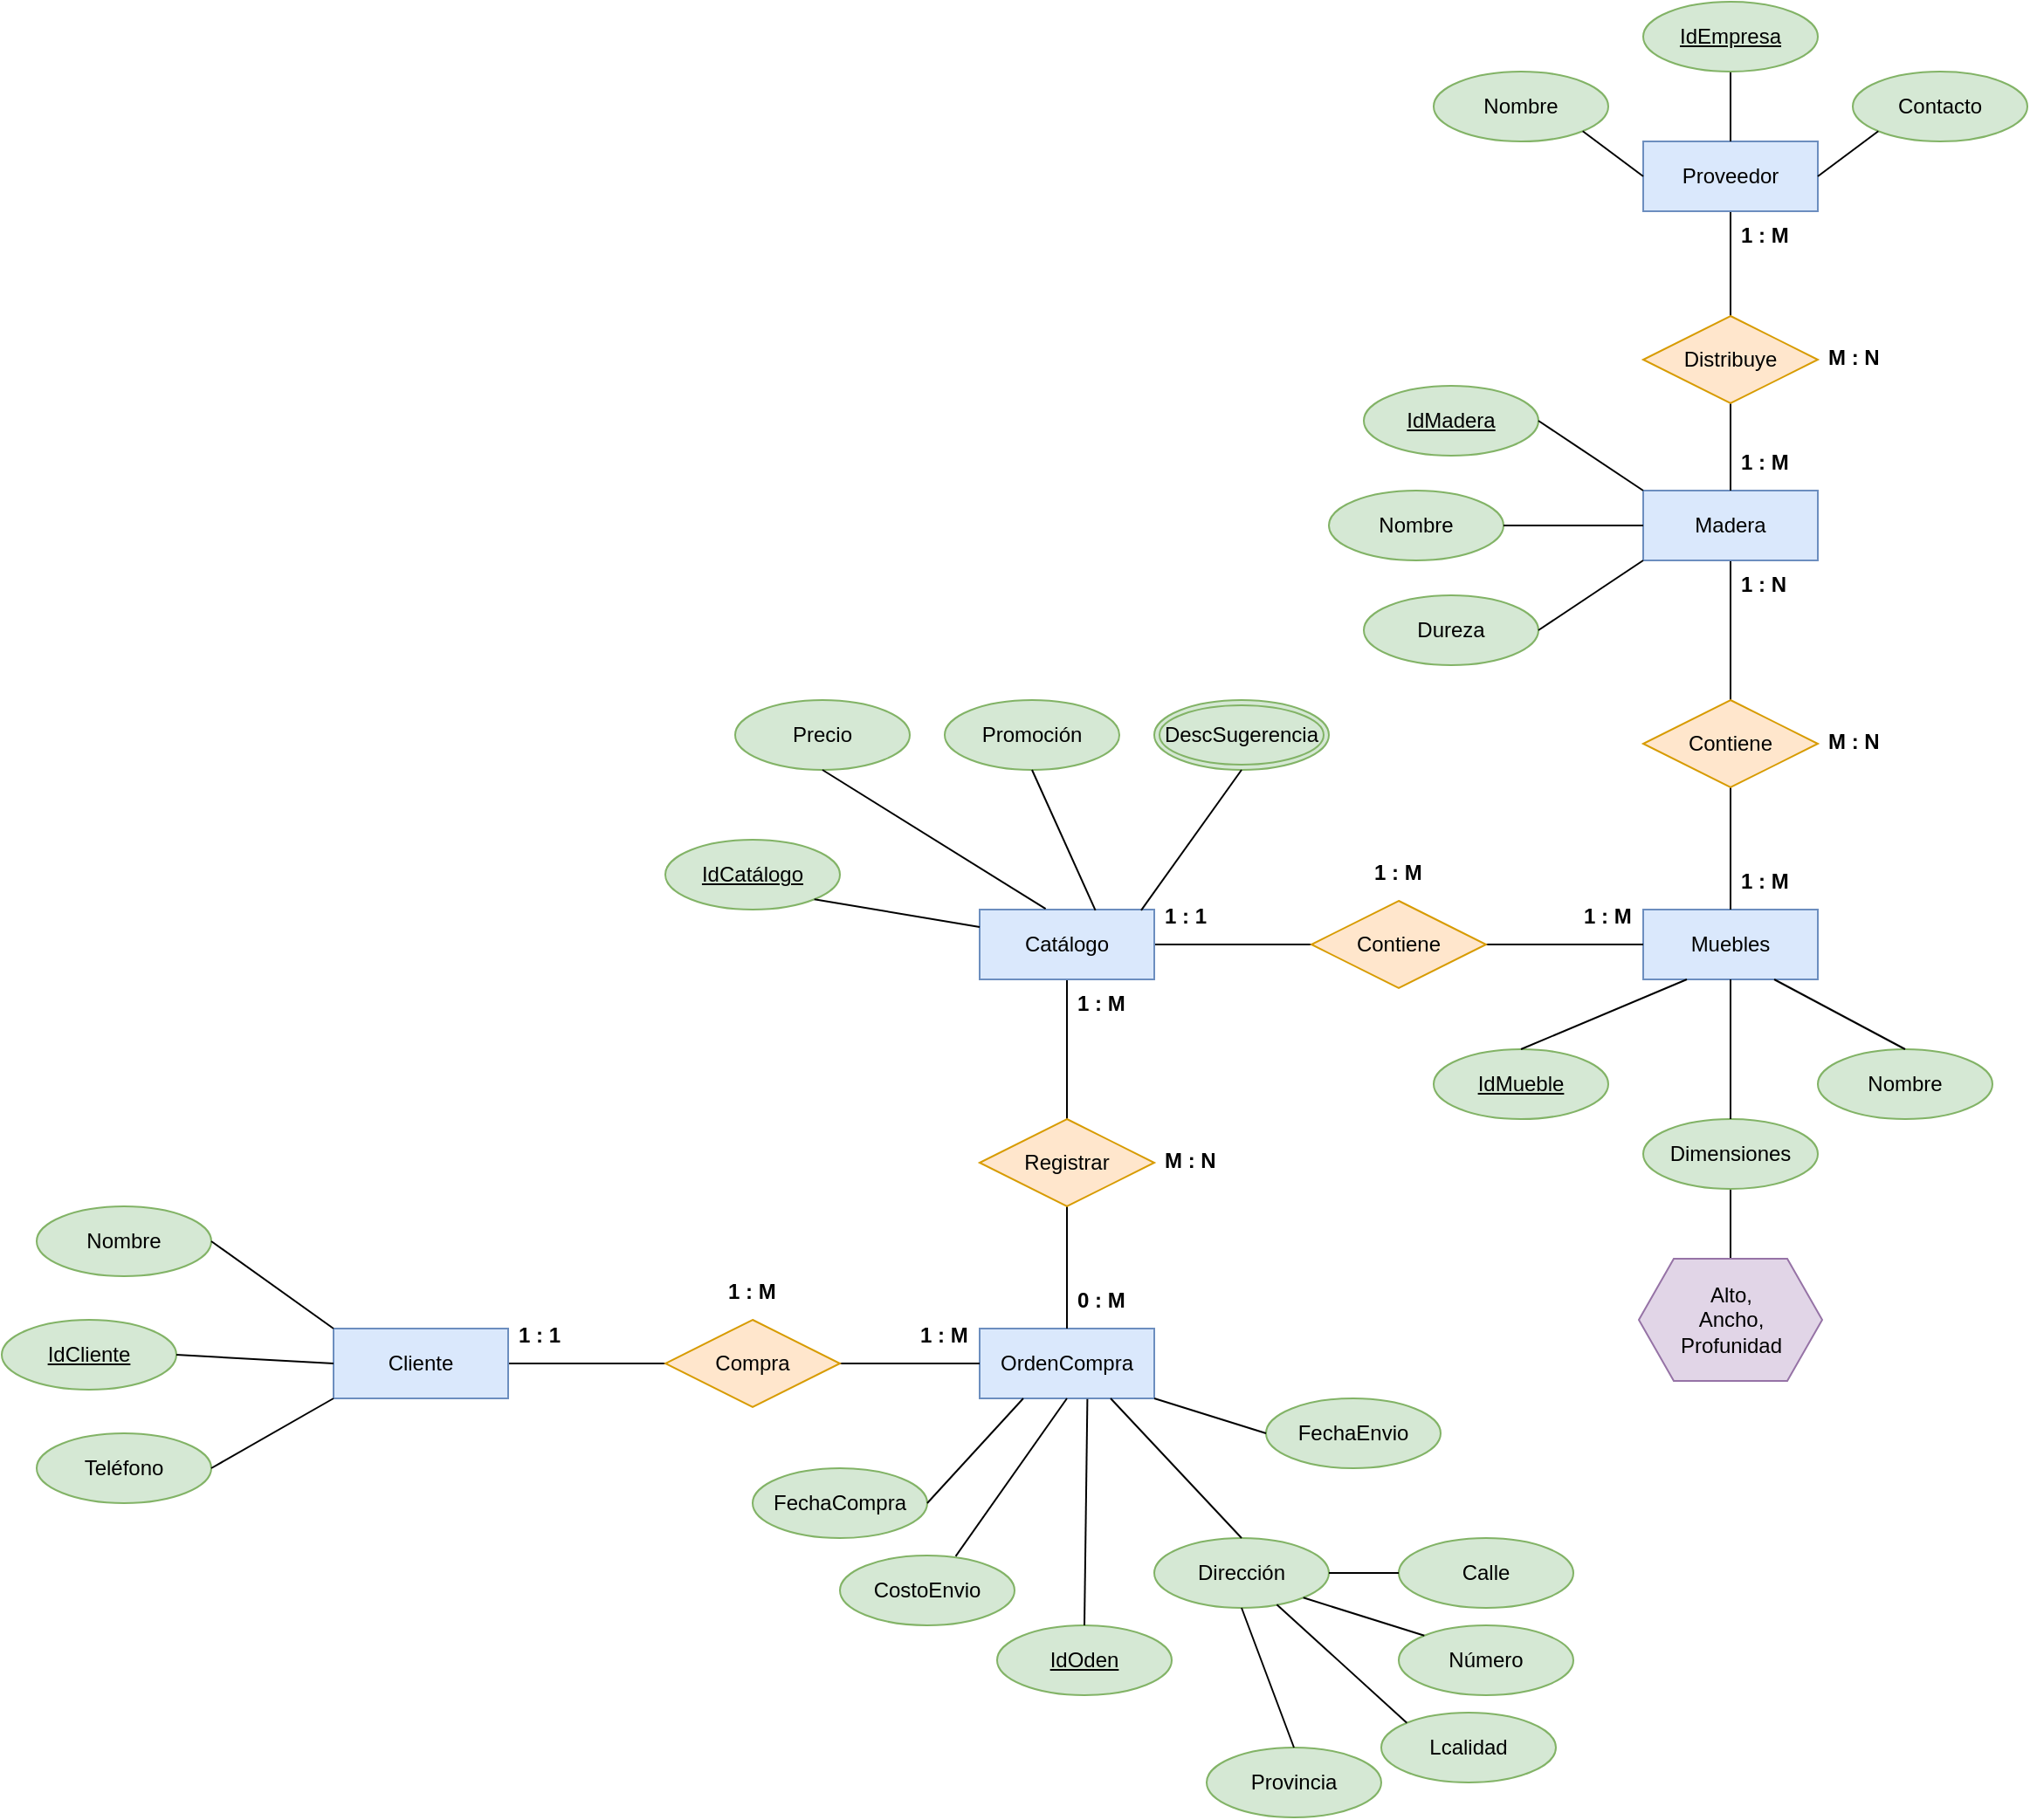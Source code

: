 <mxfile version="24.2.5" type="github">
  <diagram name="Página-1" id="hR9pUqVtUt8uoQrfLuzN">
    <mxGraphModel dx="1616" dy="500" grid="1" gridSize="10" guides="1" tooltips="1" connect="1" arrows="1" fold="1" page="1" pageScale="1" pageWidth="827" pageHeight="1169" math="0" shadow="0">
      <root>
        <mxCell id="0" />
        <mxCell id="1" parent="0" />
        <mxCell id="LnQoIK6ZbdIod05Vmi34-1" value="Muebles" style="whiteSpace=wrap;html=1;align=center;fillColor=#dae8fc;strokeColor=#6c8ebf;rounded=0;" vertex="1" parent="1">
          <mxGeometry x="580" y="680" width="100" height="40" as="geometry" />
        </mxCell>
        <mxCell id="LnQoIK6ZbdIod05Vmi34-7" style="edgeStyle=orthogonalEdgeStyle;rounded=0;orthogonalLoop=1;jettySize=auto;html=1;entryX=0.5;entryY=0;entryDx=0;entryDy=0;endArrow=none;endFill=0;" edge="1" parent="1" source="LnQoIK6ZbdIod05Vmi34-2" target="LnQoIK6ZbdIod05Vmi34-6">
          <mxGeometry relative="1" as="geometry" />
        </mxCell>
        <mxCell id="LnQoIK6ZbdIod05Vmi34-2" value="Madera" style="whiteSpace=wrap;html=1;align=center;fillColor=#dae8fc;strokeColor=#6c8ebf;rounded=0;" vertex="1" parent="1">
          <mxGeometry x="580" y="440" width="100" height="40" as="geometry" />
        </mxCell>
        <mxCell id="LnQoIK6ZbdIod05Vmi34-36" style="edgeStyle=orthogonalEdgeStyle;rounded=0;orthogonalLoop=1;jettySize=auto;html=1;entryX=0;entryY=0.5;entryDx=0;entryDy=0;endArrow=none;endFill=0;" edge="1" parent="1" source="LnQoIK6ZbdIod05Vmi34-3" target="LnQoIK6ZbdIod05Vmi34-33">
          <mxGeometry relative="1" as="geometry" />
        </mxCell>
        <mxCell id="LnQoIK6ZbdIod05Vmi34-3" value="Cliente" style="whiteSpace=wrap;html=1;align=center;fillColor=#dae8fc;strokeColor=#6c8ebf;rounded=0;" vertex="1" parent="1">
          <mxGeometry x="-170" y="920" width="100" height="40" as="geometry" />
        </mxCell>
        <mxCell id="LnQoIK6ZbdIod05Vmi34-4" value="OrdenCompra" style="whiteSpace=wrap;html=1;align=center;fillColor=#dae8fc;strokeColor=#6c8ebf;rounded=0;" vertex="1" parent="1">
          <mxGeometry x="200" y="920" width="100" height="40" as="geometry" />
        </mxCell>
        <mxCell id="LnQoIK6ZbdIod05Vmi34-20" style="edgeStyle=orthogonalEdgeStyle;rounded=0;orthogonalLoop=1;jettySize=auto;html=1;entryX=0;entryY=0.5;entryDx=0;entryDy=0;endArrow=none;endFill=0;" edge="1" parent="1" source="LnQoIK6ZbdIod05Vmi34-5" target="LnQoIK6ZbdIod05Vmi34-19">
          <mxGeometry relative="1" as="geometry" />
        </mxCell>
        <mxCell id="LnQoIK6ZbdIod05Vmi34-28" style="edgeStyle=orthogonalEdgeStyle;rounded=0;orthogonalLoop=1;jettySize=auto;html=1;entryX=0.5;entryY=0;entryDx=0;entryDy=0;endArrow=none;endFill=0;" edge="1" parent="1" source="LnQoIK6ZbdIod05Vmi34-5" target="LnQoIK6ZbdIod05Vmi34-27">
          <mxGeometry relative="1" as="geometry" />
        </mxCell>
        <mxCell id="LnQoIK6ZbdIod05Vmi34-5" value="Catálogo" style="whiteSpace=wrap;html=1;align=center;fillColor=#dae8fc;strokeColor=#6c8ebf;rounded=0;" vertex="1" parent="1">
          <mxGeometry x="200" y="680" width="100" height="40" as="geometry" />
        </mxCell>
        <mxCell id="LnQoIK6ZbdIod05Vmi34-8" style="edgeStyle=orthogonalEdgeStyle;rounded=0;orthogonalLoop=1;jettySize=auto;html=1;endArrow=none;endFill=0;" edge="1" parent="1" source="LnQoIK6ZbdIod05Vmi34-6" target="LnQoIK6ZbdIod05Vmi34-1">
          <mxGeometry relative="1" as="geometry" />
        </mxCell>
        <mxCell id="LnQoIK6ZbdIod05Vmi34-6" value="Contiene" style="shape=rhombus;perimeter=rhombusPerimeter;whiteSpace=wrap;html=1;align=center;fillColor=#ffe6cc;strokeColor=#d79b00;" vertex="1" parent="1">
          <mxGeometry x="580" y="560" width="100" height="50" as="geometry" />
        </mxCell>
        <mxCell id="LnQoIK6ZbdIod05Vmi34-9" value="M : N" style="text;strokeColor=none;fillColor=none;spacingLeft=4;spacingRight=4;overflow=hidden;rotatable=0;points=[[0,0.5],[1,0.5]];portConstraint=eastwest;fontSize=12;whiteSpace=wrap;html=1;fontStyle=1" vertex="1" parent="1">
          <mxGeometry x="680" y="570" width="40" height="30" as="geometry" />
        </mxCell>
        <mxCell id="LnQoIK6ZbdIod05Vmi34-10" value="1 : N" style="text;strokeColor=none;fillColor=none;spacingLeft=4;spacingRight=4;overflow=hidden;rotatable=0;points=[[0,0.5],[1,0.5]];portConstraint=eastwest;fontSize=12;whiteSpace=wrap;html=1;fontStyle=1" vertex="1" parent="1">
          <mxGeometry x="630" y="480" width="40" height="30" as="geometry" />
        </mxCell>
        <mxCell id="LnQoIK6ZbdIod05Vmi34-11" value="1 : M" style="text;strokeColor=none;fillColor=none;spacingLeft=4;spacingRight=4;overflow=hidden;rotatable=0;points=[[0,0.5],[1,0.5]];portConstraint=eastwest;fontSize=12;whiteSpace=wrap;html=1;fontStyle=1" vertex="1" parent="1">
          <mxGeometry x="630" y="650" width="40" height="30" as="geometry" />
        </mxCell>
        <mxCell id="LnQoIK6ZbdIod05Vmi34-14" style="edgeStyle=orthogonalEdgeStyle;rounded=0;orthogonalLoop=1;jettySize=auto;html=1;entryX=0.5;entryY=0;entryDx=0;entryDy=0;endArrow=none;endFill=0;" edge="1" parent="1" source="LnQoIK6ZbdIod05Vmi34-12" target="LnQoIK6ZbdIod05Vmi34-13">
          <mxGeometry relative="1" as="geometry" />
        </mxCell>
        <mxCell id="LnQoIK6ZbdIod05Vmi34-12" value="Proveedor" style="whiteSpace=wrap;html=1;align=center;fillColor=#dae8fc;strokeColor=#6c8ebf;rounded=0;" vertex="1" parent="1">
          <mxGeometry x="580" y="240" width="100" height="40" as="geometry" />
        </mxCell>
        <mxCell id="LnQoIK6ZbdIod05Vmi34-15" style="edgeStyle=orthogonalEdgeStyle;rounded=0;orthogonalLoop=1;jettySize=auto;html=1;entryX=0.5;entryY=0;entryDx=0;entryDy=0;endArrow=none;endFill=0;" edge="1" parent="1" source="LnQoIK6ZbdIod05Vmi34-13" target="LnQoIK6ZbdIod05Vmi34-2">
          <mxGeometry relative="1" as="geometry" />
        </mxCell>
        <mxCell id="LnQoIK6ZbdIod05Vmi34-13" value="Distribuye" style="shape=rhombus;perimeter=rhombusPerimeter;whiteSpace=wrap;html=1;align=center;fillColor=#ffe6cc;strokeColor=#d79b00;" vertex="1" parent="1">
          <mxGeometry x="580" y="340" width="100" height="50" as="geometry" />
        </mxCell>
        <mxCell id="LnQoIK6ZbdIod05Vmi34-16" value="M : N" style="text;strokeColor=none;fillColor=none;spacingLeft=4;spacingRight=4;overflow=hidden;rotatable=0;points=[[0,0.5],[1,0.5]];portConstraint=eastwest;fontSize=12;whiteSpace=wrap;html=1;fontStyle=1" vertex="1" parent="1">
          <mxGeometry x="680" y="350" width="40" height="30" as="geometry" />
        </mxCell>
        <mxCell id="LnQoIK6ZbdIod05Vmi34-17" value="1 : M" style="text;strokeColor=none;fillColor=none;spacingLeft=4;spacingRight=4;overflow=hidden;rotatable=0;points=[[0,0.5],[1,0.5]];portConstraint=eastwest;fontSize=12;whiteSpace=wrap;html=1;fontStyle=1" vertex="1" parent="1">
          <mxGeometry x="630" y="280" width="40" height="30" as="geometry" />
        </mxCell>
        <mxCell id="LnQoIK6ZbdIod05Vmi34-18" value="1 : M" style="text;strokeColor=none;fillColor=none;spacingLeft=4;spacingRight=4;overflow=hidden;rotatable=0;points=[[0,0.5],[1,0.5]];portConstraint=eastwest;fontSize=12;whiteSpace=wrap;html=1;fontStyle=1" vertex="1" parent="1">
          <mxGeometry x="630" y="410" width="40" height="30" as="geometry" />
        </mxCell>
        <mxCell id="LnQoIK6ZbdIod05Vmi34-21" style="edgeStyle=orthogonalEdgeStyle;rounded=0;orthogonalLoop=1;jettySize=auto;html=1;entryX=0;entryY=0.5;entryDx=0;entryDy=0;endArrow=none;endFill=0;" edge="1" parent="1" source="LnQoIK6ZbdIod05Vmi34-19" target="LnQoIK6ZbdIod05Vmi34-1">
          <mxGeometry relative="1" as="geometry" />
        </mxCell>
        <mxCell id="LnQoIK6ZbdIod05Vmi34-19" value="Contiene" style="shape=rhombus;perimeter=rhombusPerimeter;whiteSpace=wrap;html=1;align=center;fillColor=#ffe6cc;strokeColor=#d79b00;" vertex="1" parent="1">
          <mxGeometry x="390" y="675" width="100" height="50" as="geometry" />
        </mxCell>
        <mxCell id="LnQoIK6ZbdIod05Vmi34-22" value="1 : M" style="text;strokeColor=none;fillColor=none;spacingLeft=4;spacingRight=4;overflow=hidden;rotatable=0;points=[[0,0.5],[1,0.5]];portConstraint=eastwest;fontSize=12;whiteSpace=wrap;html=1;fontStyle=1" vertex="1" parent="1">
          <mxGeometry x="420" y="645" width="40" height="30" as="geometry" />
        </mxCell>
        <mxCell id="LnQoIK6ZbdIod05Vmi34-23" value="1 : M" style="text;strokeColor=none;fillColor=none;spacingLeft=4;spacingRight=4;overflow=hidden;rotatable=0;points=[[0,0.5],[1,0.5]];portConstraint=eastwest;fontSize=12;whiteSpace=wrap;html=1;fontStyle=1" vertex="1" parent="1">
          <mxGeometry x="540" y="670" width="40" height="30" as="geometry" />
        </mxCell>
        <mxCell id="LnQoIK6ZbdIod05Vmi34-24" value="1 : 1" style="text;strokeColor=none;fillColor=none;spacingLeft=4;spacingRight=4;overflow=hidden;rotatable=0;points=[[0,0.5],[1,0.5]];portConstraint=eastwest;fontSize=12;whiteSpace=wrap;html=1;fontStyle=1" vertex="1" parent="1">
          <mxGeometry x="300" y="670" width="40" height="30" as="geometry" />
        </mxCell>
        <mxCell id="LnQoIK6ZbdIod05Vmi34-29" style="edgeStyle=orthogonalEdgeStyle;rounded=0;orthogonalLoop=1;jettySize=auto;html=1;entryX=0.5;entryY=0;entryDx=0;entryDy=0;endArrow=none;endFill=0;" edge="1" parent="1" source="LnQoIK6ZbdIod05Vmi34-27" target="LnQoIK6ZbdIod05Vmi34-4">
          <mxGeometry relative="1" as="geometry" />
        </mxCell>
        <mxCell id="LnQoIK6ZbdIod05Vmi34-27" value="Registrar" style="shape=rhombus;perimeter=rhombusPerimeter;whiteSpace=wrap;html=1;align=center;fillColor=#ffe6cc;strokeColor=#d79b00;" vertex="1" parent="1">
          <mxGeometry x="200" y="800" width="100" height="50" as="geometry" />
        </mxCell>
        <mxCell id="LnQoIK6ZbdIod05Vmi34-30" value="M : N" style="text;strokeColor=none;fillColor=none;spacingLeft=4;spacingRight=4;overflow=hidden;rotatable=0;points=[[0,0.5],[1,0.5]];portConstraint=eastwest;fontSize=12;whiteSpace=wrap;html=1;fontStyle=1" vertex="1" parent="1">
          <mxGeometry x="300" y="810" width="40" height="30" as="geometry" />
        </mxCell>
        <mxCell id="LnQoIK6ZbdIod05Vmi34-31" value="0 : M" style="text;strokeColor=none;fillColor=none;spacingLeft=4;spacingRight=4;overflow=hidden;rotatable=0;points=[[0,0.5],[1,0.5]];portConstraint=eastwest;fontSize=12;whiteSpace=wrap;html=1;fontStyle=1" vertex="1" parent="1">
          <mxGeometry x="250" y="890" width="40" height="30" as="geometry" />
        </mxCell>
        <mxCell id="LnQoIK6ZbdIod05Vmi34-32" value="1 : M" style="text;strokeColor=none;fillColor=none;spacingLeft=4;spacingRight=4;overflow=hidden;rotatable=0;points=[[0,0.5],[1,0.5]];portConstraint=eastwest;fontSize=12;whiteSpace=wrap;html=1;fontStyle=1" vertex="1" parent="1">
          <mxGeometry x="250" y="720" width="40" height="30" as="geometry" />
        </mxCell>
        <mxCell id="LnQoIK6ZbdIod05Vmi34-34" style="edgeStyle=orthogonalEdgeStyle;rounded=0;orthogonalLoop=1;jettySize=auto;html=1;entryX=0;entryY=0.5;entryDx=0;entryDy=0;endArrow=none;endFill=0;" edge="1" parent="1" source="LnQoIK6ZbdIod05Vmi34-33" target="LnQoIK6ZbdIod05Vmi34-4">
          <mxGeometry relative="1" as="geometry" />
        </mxCell>
        <mxCell id="LnQoIK6ZbdIod05Vmi34-33" value="Compra" style="shape=rhombus;perimeter=rhombusPerimeter;whiteSpace=wrap;html=1;align=center;fillColor=#ffe6cc;strokeColor=#d79b00;" vertex="1" parent="1">
          <mxGeometry x="20" y="915" width="100" height="50" as="geometry" />
        </mxCell>
        <mxCell id="LnQoIK6ZbdIod05Vmi34-37" value="1 : M" style="text;strokeColor=none;fillColor=none;spacingLeft=4;spacingRight=4;overflow=hidden;rotatable=0;points=[[0,0.5],[1,0.5]];portConstraint=eastwest;fontSize=12;whiteSpace=wrap;html=1;fontStyle=1" vertex="1" parent="1">
          <mxGeometry x="50" y="885" width="40" height="30" as="geometry" />
        </mxCell>
        <mxCell id="LnQoIK6ZbdIod05Vmi34-38" value="1 : M" style="text;strokeColor=none;fillColor=none;spacingLeft=4;spacingRight=4;overflow=hidden;rotatable=0;points=[[0,0.5],[1,0.5]];portConstraint=eastwest;fontSize=12;whiteSpace=wrap;html=1;fontStyle=1" vertex="1" parent="1">
          <mxGeometry x="160" y="910" width="40" height="30" as="geometry" />
        </mxCell>
        <mxCell id="LnQoIK6ZbdIod05Vmi34-39" value="1 : 1" style="text;strokeColor=none;fillColor=none;spacingLeft=4;spacingRight=4;overflow=hidden;rotatable=0;points=[[0,0.5],[1,0.5]];portConstraint=eastwest;fontSize=12;whiteSpace=wrap;html=1;fontStyle=1" vertex="1" parent="1">
          <mxGeometry x="-70" y="910" width="40" height="30" as="geometry" />
        </mxCell>
        <mxCell id="LnQoIK6ZbdIod05Vmi34-40" value="IdCatálogo" style="ellipse;whiteSpace=wrap;html=1;align=center;fontStyle=4;fillColor=#d5e8d4;strokeColor=#82b366;" vertex="1" parent="1">
          <mxGeometry x="20" y="640" width="100" height="40" as="geometry" />
        </mxCell>
        <mxCell id="LnQoIK6ZbdIod05Vmi34-41" value="Precio" style="ellipse;whiteSpace=wrap;html=1;align=center;fillColor=#d5e8d4;strokeColor=#82b366;" vertex="1" parent="1">
          <mxGeometry x="60" y="560" width="100" height="40" as="geometry" />
        </mxCell>
        <mxCell id="LnQoIK6ZbdIod05Vmi34-42" value="Promoción" style="ellipse;whiteSpace=wrap;html=1;align=center;fillColor=#d5e8d4;strokeColor=#82b366;" vertex="1" parent="1">
          <mxGeometry x="180" y="560" width="100" height="40" as="geometry" />
        </mxCell>
        <mxCell id="LnQoIK6ZbdIod05Vmi34-43" value="" style="endArrow=none;html=1;rounded=0;entryX=0;entryY=0.25;entryDx=0;entryDy=0;exitX=1;exitY=1;exitDx=0;exitDy=0;" edge="1" parent="1" source="LnQoIK6ZbdIod05Vmi34-40" target="LnQoIK6ZbdIod05Vmi34-5">
          <mxGeometry relative="1" as="geometry">
            <mxPoint x="130" y="650" as="sourcePoint" />
            <mxPoint x="290" y="650" as="targetPoint" />
          </mxGeometry>
        </mxCell>
        <mxCell id="LnQoIK6ZbdIod05Vmi34-44" value="" style="endArrow=none;html=1;rounded=0;entryX=0.378;entryY=-0.01;entryDx=0;entryDy=0;exitX=0.5;exitY=1;exitDx=0;exitDy=0;entryPerimeter=0;" edge="1" parent="1" source="LnQoIK6ZbdIod05Vmi34-41" target="LnQoIK6ZbdIod05Vmi34-5">
          <mxGeometry relative="1" as="geometry">
            <mxPoint x="130" y="650" as="sourcePoint" />
            <mxPoint x="290" y="650" as="targetPoint" />
          </mxGeometry>
        </mxCell>
        <mxCell id="LnQoIK6ZbdIod05Vmi34-45" value="" style="endArrow=none;html=1;rounded=0;entryX=0.663;entryY=0.01;entryDx=0;entryDy=0;exitX=0.5;exitY=1;exitDx=0;exitDy=0;entryPerimeter=0;" edge="1" parent="1" source="LnQoIK6ZbdIod05Vmi34-42" target="LnQoIK6ZbdIod05Vmi34-5">
          <mxGeometry relative="1" as="geometry">
            <mxPoint x="130" y="650" as="sourcePoint" />
            <mxPoint x="290" y="650" as="targetPoint" />
          </mxGeometry>
        </mxCell>
        <mxCell id="LnQoIK6ZbdIod05Vmi34-46" value="DescSugerencia" style="ellipse;shape=doubleEllipse;margin=3;whiteSpace=wrap;html=1;align=center;fillColor=#d5e8d4;strokeColor=#82b366;" vertex="1" parent="1">
          <mxGeometry x="300" y="560" width="100" height="40" as="geometry" />
        </mxCell>
        <mxCell id="LnQoIK6ZbdIod05Vmi34-47" value="" style="endArrow=none;html=1;rounded=0;entryX=0.925;entryY=0.01;entryDx=0;entryDy=0;exitX=0.5;exitY=1;exitDx=0;exitDy=0;entryPerimeter=0;" edge="1" parent="1" source="LnQoIK6ZbdIod05Vmi34-46" target="LnQoIK6ZbdIod05Vmi34-5">
          <mxGeometry relative="1" as="geometry">
            <mxPoint x="130" y="650" as="sourcePoint" />
            <mxPoint x="290" y="650" as="targetPoint" />
          </mxGeometry>
        </mxCell>
        <mxCell id="LnQoIK6ZbdIod05Vmi34-48" value="IdOden" style="ellipse;whiteSpace=wrap;html=1;align=center;fontStyle=4;fillColor=#d5e8d4;strokeColor=#82b366;" vertex="1" parent="1">
          <mxGeometry x="210" y="1090" width="100" height="40" as="geometry" />
        </mxCell>
        <mxCell id="LnQoIK6ZbdIod05Vmi34-49" value="FechaCompra" style="ellipse;whiteSpace=wrap;html=1;align=center;fillColor=#d5e8d4;strokeColor=#82b366;" vertex="1" parent="1">
          <mxGeometry x="70" y="1000" width="100" height="40" as="geometry" />
        </mxCell>
        <mxCell id="LnQoIK6ZbdIod05Vmi34-50" value="Dirección" style="ellipse;whiteSpace=wrap;html=1;align=center;fillColor=#d5e8d4;strokeColor=#82b366;" vertex="1" parent="1">
          <mxGeometry x="300" y="1040" width="100" height="40" as="geometry" />
        </mxCell>
        <mxCell id="LnQoIK6ZbdIod05Vmi34-51" value="FechaEnvio" style="ellipse;whiteSpace=wrap;html=1;align=center;fillColor=#d5e8d4;strokeColor=#82b366;" vertex="1" parent="1">
          <mxGeometry x="364" y="960" width="100" height="40" as="geometry" />
        </mxCell>
        <mxCell id="LnQoIK6ZbdIod05Vmi34-52" value="CostoEnvio" style="ellipse;whiteSpace=wrap;html=1;align=center;fillColor=#d5e8d4;strokeColor=#82b366;" vertex="1" parent="1">
          <mxGeometry x="120" y="1050" width="100" height="40" as="geometry" />
        </mxCell>
        <mxCell id="LnQoIK6ZbdIod05Vmi34-53" value="Calle" style="ellipse;whiteSpace=wrap;html=1;align=center;fillColor=#d5e8d4;strokeColor=#82b366;" vertex="1" parent="1">
          <mxGeometry x="440" y="1040" width="100" height="40" as="geometry" />
        </mxCell>
        <mxCell id="LnQoIK6ZbdIod05Vmi34-54" value="Número" style="ellipse;whiteSpace=wrap;html=1;align=center;fillColor=#d5e8d4;strokeColor=#82b366;" vertex="1" parent="1">
          <mxGeometry x="440" y="1090" width="100" height="40" as="geometry" />
        </mxCell>
        <mxCell id="LnQoIK6ZbdIod05Vmi34-55" value="" style="endArrow=none;html=1;rounded=0;exitX=0.25;exitY=1;exitDx=0;exitDy=0;entryX=1;entryY=0.5;entryDx=0;entryDy=0;" edge="1" parent="1" source="LnQoIK6ZbdIod05Vmi34-4" target="LnQoIK6ZbdIod05Vmi34-49">
          <mxGeometry relative="1" as="geometry">
            <mxPoint x="220" y="990" as="sourcePoint" />
            <mxPoint x="380" y="990" as="targetPoint" />
          </mxGeometry>
        </mxCell>
        <mxCell id="LnQoIK6ZbdIod05Vmi34-56" value="" style="endArrow=none;html=1;rounded=0;exitX=0.5;exitY=1;exitDx=0;exitDy=0;entryX=0.663;entryY=0.01;entryDx=0;entryDy=0;entryPerimeter=0;" edge="1" parent="1" source="LnQoIK6ZbdIod05Vmi34-4" target="LnQoIK6ZbdIod05Vmi34-52">
          <mxGeometry relative="1" as="geometry">
            <mxPoint x="235" y="970" as="sourcePoint" />
            <mxPoint x="180" y="1030" as="targetPoint" />
          </mxGeometry>
        </mxCell>
        <mxCell id="LnQoIK6ZbdIod05Vmi34-57" value="" style="endArrow=none;html=1;rounded=0;exitX=1;exitY=1;exitDx=0;exitDy=0;entryX=0;entryY=0.5;entryDx=0;entryDy=0;" edge="1" parent="1" source="LnQoIK6ZbdIod05Vmi34-4" target="LnQoIK6ZbdIod05Vmi34-51">
          <mxGeometry relative="1" as="geometry">
            <mxPoint x="260" y="970" as="sourcePoint" />
            <mxPoint x="190" y="1070" as="targetPoint" />
          </mxGeometry>
        </mxCell>
        <mxCell id="LnQoIK6ZbdIod05Vmi34-58" value="" style="endArrow=none;html=1;rounded=0;exitX=0.75;exitY=1;exitDx=0;exitDy=0;entryX=0.5;entryY=0;entryDx=0;entryDy=0;" edge="1" parent="1" source="LnQoIK6ZbdIod05Vmi34-4" target="LnQoIK6ZbdIod05Vmi34-50">
          <mxGeometry relative="1" as="geometry">
            <mxPoint x="285" y="970" as="sourcePoint" />
            <mxPoint x="410" y="1010" as="targetPoint" />
          </mxGeometry>
        </mxCell>
        <mxCell id="LnQoIK6ZbdIod05Vmi34-59" value="" style="endArrow=none;html=1;rounded=0;exitX=0.617;exitY=1.01;exitDx=0;exitDy=0;entryX=0.5;entryY=0;entryDx=0;entryDy=0;exitPerimeter=0;" edge="1" parent="1" source="LnQoIK6ZbdIod05Vmi34-4" target="LnQoIK6ZbdIod05Vmi34-48">
          <mxGeometry relative="1" as="geometry">
            <mxPoint x="285" y="970" as="sourcePoint" />
            <mxPoint x="360" y="1070" as="targetPoint" />
          </mxGeometry>
        </mxCell>
        <mxCell id="LnQoIK6ZbdIod05Vmi34-60" value="Lcalidad" style="ellipse;whiteSpace=wrap;html=1;align=center;fillColor=#d5e8d4;strokeColor=#82b366;" vertex="1" parent="1">
          <mxGeometry x="430" y="1140" width="100" height="40" as="geometry" />
        </mxCell>
        <mxCell id="LnQoIK6ZbdIod05Vmi34-61" value="Provincia" style="ellipse;whiteSpace=wrap;html=1;align=center;fillColor=#d5e8d4;strokeColor=#82b366;" vertex="1" parent="1">
          <mxGeometry x="330" y="1160" width="100" height="40" as="geometry" />
        </mxCell>
        <mxCell id="LnQoIK6ZbdIod05Vmi34-62" value="IdMueble" style="ellipse;whiteSpace=wrap;html=1;align=center;fontStyle=4;fillColor=#d5e8d4;strokeColor=#82b366;" vertex="1" parent="1">
          <mxGeometry x="460" y="760" width="100" height="40" as="geometry" />
        </mxCell>
        <mxCell id="LnQoIK6ZbdIod05Vmi34-63" value="Nombre" style="ellipse;whiteSpace=wrap;html=1;align=center;fillColor=#d5e8d4;strokeColor=#82b366;" vertex="1" parent="1">
          <mxGeometry x="680" y="760" width="100" height="40" as="geometry" />
        </mxCell>
        <mxCell id="LnQoIK6ZbdIod05Vmi34-74" style="edgeStyle=orthogonalEdgeStyle;rounded=0;orthogonalLoop=1;jettySize=auto;html=1;entryX=0.5;entryY=0;entryDx=0;entryDy=0;endArrow=none;endFill=0;" edge="1" parent="1" source="LnQoIK6ZbdIod05Vmi34-66" target="LnQoIK6ZbdIod05Vmi34-73">
          <mxGeometry relative="1" as="geometry" />
        </mxCell>
        <mxCell id="LnQoIK6ZbdIod05Vmi34-66" value="Dimensiones" style="ellipse;whiteSpace=wrap;html=1;align=center;fillColor=#d5e8d4;strokeColor=#82b366;" vertex="1" parent="1">
          <mxGeometry x="580" y="800" width="100" height="40" as="geometry" />
        </mxCell>
        <mxCell id="LnQoIK6ZbdIod05Vmi34-68" value="" style="endArrow=none;html=1;rounded=0;entryX=0.75;entryY=1;entryDx=0;entryDy=0;exitX=0.5;exitY=0;exitDx=0;exitDy=0;" edge="1" parent="1" source="LnQoIK6ZbdIod05Vmi34-63" target="LnQoIK6ZbdIod05Vmi34-1">
          <mxGeometry relative="1" as="geometry">
            <mxPoint x="520" y="760" as="sourcePoint" />
            <mxPoint x="680" y="760" as="targetPoint" />
          </mxGeometry>
        </mxCell>
        <mxCell id="LnQoIK6ZbdIod05Vmi34-69" value="" style="endArrow=none;html=1;rounded=0;entryX=0.25;entryY=1;entryDx=0;entryDy=0;exitX=0.5;exitY=0;exitDx=0;exitDy=0;" edge="1" parent="1" source="LnQoIK6ZbdIod05Vmi34-62" target="LnQoIK6ZbdIod05Vmi34-1">
          <mxGeometry relative="1" as="geometry">
            <mxPoint x="490" y="790" as="sourcePoint" />
            <mxPoint x="615" y="730" as="targetPoint" />
          </mxGeometry>
        </mxCell>
        <mxCell id="LnQoIK6ZbdIod05Vmi34-71" value="" style="endArrow=none;html=1;rounded=0;entryX=0.5;entryY=1;entryDx=0;entryDy=0;exitX=0.5;exitY=0;exitDx=0;exitDy=0;" edge="1" parent="1" source="LnQoIK6ZbdIod05Vmi34-66" target="LnQoIK6ZbdIod05Vmi34-1">
          <mxGeometry relative="1" as="geometry">
            <mxPoint x="730" y="770" as="sourcePoint" />
            <mxPoint x="665" y="730" as="targetPoint" />
          </mxGeometry>
        </mxCell>
        <mxCell id="LnQoIK6ZbdIod05Vmi34-73" value="Alto,&lt;div&gt;Ancho,&lt;/div&gt;&lt;div&gt;Profunidad&lt;/div&gt;" style="shape=hexagon;perimeter=hexagonPerimeter2;whiteSpace=wrap;html=1;fixedSize=1;fillColor=#e1d5e7;strokeColor=#9673a6;" vertex="1" parent="1">
          <mxGeometry x="577.5" y="880" width="105" height="70" as="geometry" />
        </mxCell>
        <mxCell id="LnQoIK6ZbdIod05Vmi34-75" value="IdMadera" style="ellipse;whiteSpace=wrap;html=1;align=center;fontStyle=4;fillColor=#d5e8d4;strokeColor=#82b366;" vertex="1" parent="1">
          <mxGeometry x="420" y="380" width="100" height="40" as="geometry" />
        </mxCell>
        <mxCell id="LnQoIK6ZbdIod05Vmi34-76" value="Nombre" style="ellipse;whiteSpace=wrap;html=1;align=center;fillColor=#d5e8d4;strokeColor=#82b366;" vertex="1" parent="1">
          <mxGeometry x="400" y="440" width="100" height="40" as="geometry" />
        </mxCell>
        <mxCell id="LnQoIK6ZbdIod05Vmi34-77" value="Dureza" style="ellipse;whiteSpace=wrap;html=1;align=center;fillColor=#d5e8d4;strokeColor=#82b366;" vertex="1" parent="1">
          <mxGeometry x="420" y="500" width="100" height="40" as="geometry" />
        </mxCell>
        <mxCell id="LnQoIK6ZbdIod05Vmi34-78" value="" style="endArrow=none;html=1;rounded=0;exitX=1;exitY=0.5;exitDx=0;exitDy=0;entryX=0;entryY=0;entryDx=0;entryDy=0;" edge="1" parent="1" source="LnQoIK6ZbdIod05Vmi34-75" target="LnQoIK6ZbdIod05Vmi34-2">
          <mxGeometry relative="1" as="geometry">
            <mxPoint x="230" y="430" as="sourcePoint" />
            <mxPoint x="580" y="430" as="targetPoint" />
          </mxGeometry>
        </mxCell>
        <mxCell id="LnQoIK6ZbdIod05Vmi34-79" value="" style="endArrow=none;html=1;rounded=0;exitX=1;exitY=0.5;exitDx=0;exitDy=0;entryX=0;entryY=0.5;entryDx=0;entryDy=0;" edge="1" parent="1" source="LnQoIK6ZbdIod05Vmi34-76" target="LnQoIK6ZbdIod05Vmi34-2">
          <mxGeometry relative="1" as="geometry">
            <mxPoint x="560" y="400" as="sourcePoint" />
            <mxPoint x="615" y="450" as="targetPoint" />
          </mxGeometry>
        </mxCell>
        <mxCell id="LnQoIK6ZbdIod05Vmi34-80" value="" style="endArrow=none;html=1;rounded=0;exitX=1;exitY=0.5;exitDx=0;exitDy=0;entryX=0;entryY=1;entryDx=0;entryDy=0;" edge="1" parent="1" source="LnQoIK6ZbdIod05Vmi34-77" target="LnQoIK6ZbdIod05Vmi34-2">
          <mxGeometry relative="1" as="geometry">
            <mxPoint x="474" y="450" as="sourcePoint" />
            <mxPoint x="590" y="470" as="targetPoint" />
          </mxGeometry>
        </mxCell>
        <mxCell id="LnQoIK6ZbdIod05Vmi34-87" style="edgeStyle=orthogonalEdgeStyle;rounded=0;orthogonalLoop=1;jettySize=auto;html=1;entryX=0.5;entryY=0;entryDx=0;entryDy=0;endArrow=none;endFill=0;" edge="1" parent="1" source="LnQoIK6ZbdIod05Vmi34-81" target="LnQoIK6ZbdIod05Vmi34-12">
          <mxGeometry relative="1" as="geometry" />
        </mxCell>
        <mxCell id="LnQoIK6ZbdIod05Vmi34-81" value="IdEmpresa" style="ellipse;whiteSpace=wrap;html=1;align=center;fontStyle=4;fillColor=#d5e8d4;strokeColor=#82b366;" vertex="1" parent="1">
          <mxGeometry x="580" y="160" width="100" height="40" as="geometry" />
        </mxCell>
        <mxCell id="LnQoIK6ZbdIod05Vmi34-84" value="Nombre" style="ellipse;whiteSpace=wrap;html=1;align=center;fillColor=#d5e8d4;strokeColor=#82b366;" vertex="1" parent="1">
          <mxGeometry x="460" y="200" width="100" height="40" as="geometry" />
        </mxCell>
        <mxCell id="LnQoIK6ZbdIod05Vmi34-85" value="Contacto" style="ellipse;whiteSpace=wrap;html=1;align=center;fillColor=#d5e8d4;strokeColor=#82b366;" vertex="1" parent="1">
          <mxGeometry x="700" y="200" width="100" height="40" as="geometry" />
        </mxCell>
        <mxCell id="LnQoIK6ZbdIod05Vmi34-88" value="" style="endArrow=none;html=1;rounded=0;entryX=0;entryY=0.5;entryDx=0;entryDy=0;exitX=1;exitY=1;exitDx=0;exitDy=0;" edge="1" parent="1" source="LnQoIK6ZbdIod05Vmi34-84" target="LnQoIK6ZbdIod05Vmi34-12">
          <mxGeometry relative="1" as="geometry">
            <mxPoint x="410" y="250" as="sourcePoint" />
            <mxPoint x="570" y="250" as="targetPoint" />
          </mxGeometry>
        </mxCell>
        <mxCell id="LnQoIK6ZbdIod05Vmi34-89" value="" style="endArrow=none;html=1;rounded=0;exitX=1;exitY=0.5;exitDx=0;exitDy=0;entryX=0;entryY=1;entryDx=0;entryDy=0;" edge="1" parent="1" source="LnQoIK6ZbdIod05Vmi34-12" target="LnQoIK6ZbdIod05Vmi34-85">
          <mxGeometry relative="1" as="geometry">
            <mxPoint x="540" y="300" as="sourcePoint" />
            <mxPoint x="700" y="300" as="targetPoint" />
          </mxGeometry>
        </mxCell>
        <mxCell id="LnQoIK6ZbdIod05Vmi34-90" value="IdCliente" style="ellipse;whiteSpace=wrap;html=1;align=center;fontStyle=4;fillColor=#d5e8d4;strokeColor=#82b366;" vertex="1" parent="1">
          <mxGeometry x="-360" y="915" width="100" height="40" as="geometry" />
        </mxCell>
        <mxCell id="LnQoIK6ZbdIod05Vmi34-91" value="Nombre" style="ellipse;whiteSpace=wrap;html=1;align=center;fillColor=#d5e8d4;strokeColor=#82b366;" vertex="1" parent="1">
          <mxGeometry x="-340" y="850" width="100" height="40" as="geometry" />
        </mxCell>
        <mxCell id="LnQoIK6ZbdIod05Vmi34-92" value="Teléfono" style="ellipse;whiteSpace=wrap;html=1;align=center;fillColor=#d5e8d4;strokeColor=#82b366;" vertex="1" parent="1">
          <mxGeometry x="-340" y="980" width="100" height="40" as="geometry" />
        </mxCell>
        <mxCell id="LnQoIK6ZbdIod05Vmi34-94" value="" style="endArrow=none;html=1;rounded=0;exitX=1;exitY=0.5;exitDx=0;exitDy=0;entryX=0;entryY=0.5;entryDx=0;entryDy=0;" edge="1" parent="1" source="LnQoIK6ZbdIod05Vmi34-90" target="LnQoIK6ZbdIod05Vmi34-3">
          <mxGeometry relative="1" as="geometry">
            <mxPoint x="-270" y="1000" as="sourcePoint" />
            <mxPoint x="-110" y="1000" as="targetPoint" />
          </mxGeometry>
        </mxCell>
        <mxCell id="LnQoIK6ZbdIod05Vmi34-95" value="" style="endArrow=none;html=1;rounded=0;exitX=1;exitY=0.5;exitDx=0;exitDy=0;entryX=0;entryY=0;entryDx=0;entryDy=0;" edge="1" parent="1" source="LnQoIK6ZbdIod05Vmi34-91" target="LnQoIK6ZbdIod05Vmi34-3">
          <mxGeometry relative="1" as="geometry">
            <mxPoint x="-260" y="850" as="sourcePoint" />
            <mxPoint x="-100" y="850" as="targetPoint" />
          </mxGeometry>
        </mxCell>
        <mxCell id="LnQoIK6ZbdIod05Vmi34-96" value="" style="endArrow=none;html=1;rounded=0;exitX=1;exitY=0.5;exitDx=0;exitDy=0;entryX=0;entryY=1;entryDx=0;entryDy=0;" edge="1" parent="1" source="LnQoIK6ZbdIod05Vmi34-92" target="LnQoIK6ZbdIod05Vmi34-3">
          <mxGeometry relative="1" as="geometry">
            <mxPoint x="-160" y="1080" as="sourcePoint" />
            <mxPoint y="1080" as="targetPoint" />
          </mxGeometry>
        </mxCell>
        <mxCell id="LnQoIK6ZbdIod05Vmi34-97" value="" style="endArrow=none;html=1;rounded=0;exitX=1;exitY=0.5;exitDx=0;exitDy=0;entryX=0;entryY=0.5;entryDx=0;entryDy=0;" edge="1" parent="1" source="LnQoIK6ZbdIod05Vmi34-50" target="LnQoIK6ZbdIod05Vmi34-53">
          <mxGeometry relative="1" as="geometry">
            <mxPoint x="320" y="1190" as="sourcePoint" />
            <mxPoint x="480" y="1190" as="targetPoint" />
          </mxGeometry>
        </mxCell>
        <mxCell id="LnQoIK6ZbdIod05Vmi34-98" value="" style="endArrow=none;html=1;rounded=0;exitX=1;exitY=1;exitDx=0;exitDy=0;entryX=0;entryY=0;entryDx=0;entryDy=0;" edge="1" parent="1" source="LnQoIK6ZbdIod05Vmi34-50" target="LnQoIK6ZbdIod05Vmi34-54">
          <mxGeometry relative="1" as="geometry">
            <mxPoint x="300" y="1200" as="sourcePoint" />
            <mxPoint x="460" y="1200" as="targetPoint" />
          </mxGeometry>
        </mxCell>
        <mxCell id="LnQoIK6ZbdIod05Vmi34-99" value="" style="endArrow=none;html=1;rounded=0;exitX=0.702;exitY=0.952;exitDx=0;exitDy=0;entryX=0;entryY=0;entryDx=0;entryDy=0;exitPerimeter=0;" edge="1" parent="1" source="LnQoIK6ZbdIod05Vmi34-50" target="LnQoIK6ZbdIod05Vmi34-60">
          <mxGeometry relative="1" as="geometry">
            <mxPoint x="380" y="1210" as="sourcePoint" />
            <mxPoint x="540" y="1210" as="targetPoint" />
          </mxGeometry>
        </mxCell>
        <mxCell id="LnQoIK6ZbdIod05Vmi34-100" value="" style="endArrow=none;html=1;rounded=0;exitX=0.5;exitY=1;exitDx=0;exitDy=0;entryX=0.5;entryY=0;entryDx=0;entryDy=0;" edge="1" parent="1" source="LnQoIK6ZbdIod05Vmi34-50" target="LnQoIK6ZbdIod05Vmi34-61">
          <mxGeometry relative="1" as="geometry">
            <mxPoint x="350" y="1230" as="sourcePoint" />
            <mxPoint x="490" y="1210" as="targetPoint" />
          </mxGeometry>
        </mxCell>
      </root>
    </mxGraphModel>
  </diagram>
</mxfile>
